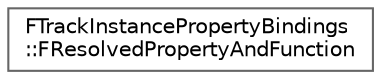 digraph "Graphical Class Hierarchy"
{
 // INTERACTIVE_SVG=YES
 // LATEX_PDF_SIZE
  bgcolor="transparent";
  edge [fontname=Helvetica,fontsize=10,labelfontname=Helvetica,labelfontsize=10];
  node [fontname=Helvetica,fontsize=10,shape=box,height=0.2,width=0.4];
  rankdir="LR";
  Node0 [id="Node000000",label="FTrackInstancePropertyBindings\l::FResolvedPropertyAndFunction",height=0.2,width=0.4,color="grey40", fillcolor="white", style="filled",URL="$d3/d15/structFTrackInstancePropertyBindings_1_1FResolvedPropertyAndFunction.html",tooltip=" "];
}

